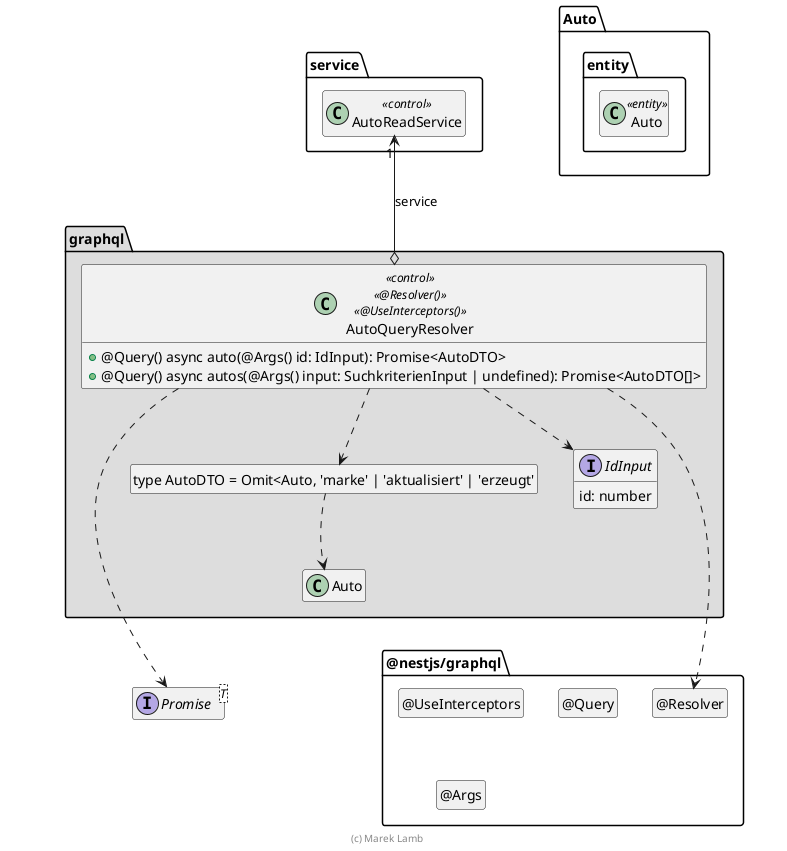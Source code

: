 @startuml Controller-Klasse

interface Promise<T>

package @nestjs/graphql {
  class "@Resolver" as Resolver
  hide Resolver circle

  class "@UseInterceptors" as UseInterceptors
  hide UseInterceptors circle

  class "@Query" as Query
  hide Query circle

  class "@Args" as Args
  hide Args circle

  Resolver .left[hidden].> Promise
}

package Auto {
  package entity {
    class Auto <<entity>>
  }
}

package service {
    class AutoReadService <<control>>
}

package graphql #DDDDDD  {
  class "type AutoDTO = Omit<Auto, 'marke' | 'aktualisiert' | 'erzeugt'" as AutoDTO
  hide AutoDTO circle

  interface IdInput {
    id: number
  }

  class AutoQueryResolver << control >> << @Resolver() >> << @UseInterceptors() >> {
    + @Query() async auto(@Args() id: IdInput): Promise<AutoDTO>
    + @Query() async autos(@Args() input: SuchkriterienInput | undefined): Promise<AutoDTO[]>
  }

  AutoQueryResolver o-up-> "1" AutoReadService : service
  AutoQueryResolver ..> AutoDTO
  AutoQueryResolver ..> IdInput
  AutoDTO ..> Auto
  AutoQueryResolver ..> Resolver

  AutoQueryResolver ..> Promise

  AutoDTO .[hidden].> Auto
  Auto .[hidden].> Promise
  AutoReadService .[hidden].> Promise
  Auto .[hidden].> Resolver
  AutoReadService .[hidden].> Resolver
}

hide empty members

footer (c) Marek Lamb

@enduml



